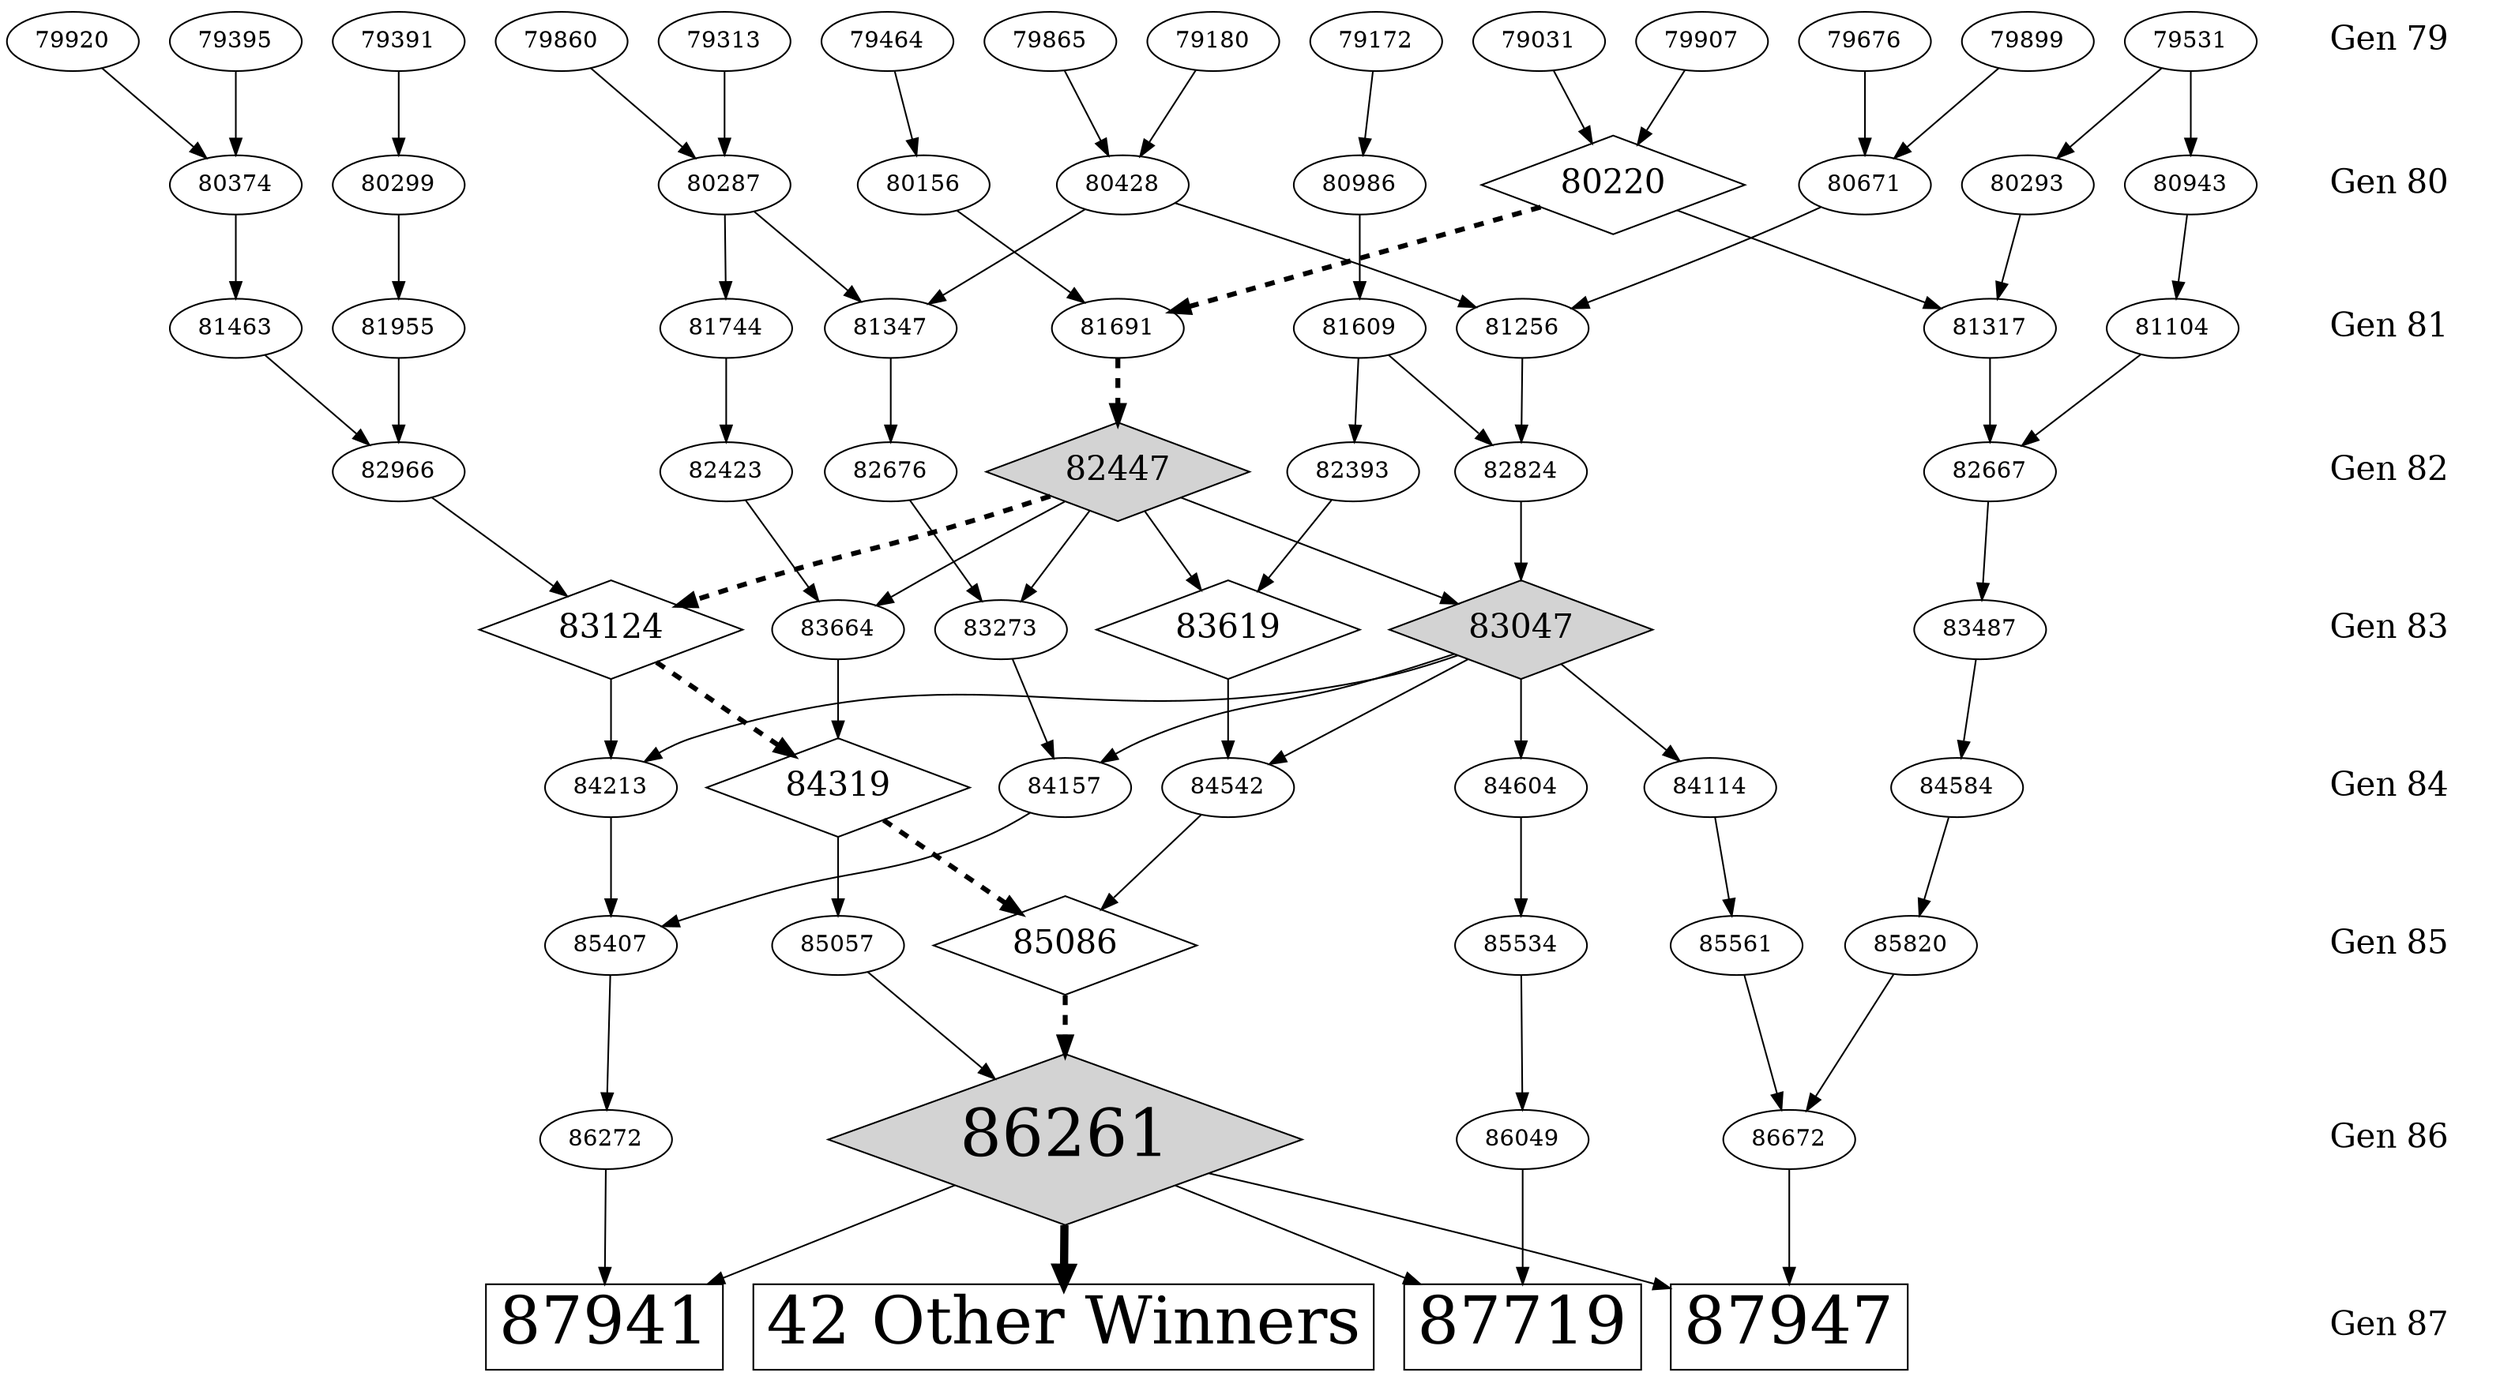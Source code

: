 digraph G {
	79031 -> 80220;
	79172 -> 80986;
	79180 -> 80428;
	79313 -> 80287;
	79391 -> 80299;
	79395 -> 80374;
	79464 -> 80156;
	79531 -> 80943;
	79531 -> 80293;
	79676 -> 80671;
	79860 -> 80287;
	79865 -> 80428;
	79899 -> 80671;
	79907 -> 80220;
	79920 -> 80374;
	80156 -> 81691;
	80220 -> 81691 [penwidth=3, style=dashed];
	80220 [shape=diamond, fontsize=20]
	80220 -> 81317;
	80287 -> 81347;
	80287 -> 81744;
	80293 -> 81317;
	80299 -> 81955;
	80374 -> 81463;
	80428 -> 81347;
	80428 -> 81256;
	80671 -> 81256;
	80943 -> 81104;
	80986 -> 81609;
	81104 -> 82667;
	81256 -> 82824;
	81317 -> 82667;
	81347 -> 82676;
	81463 -> 82966;
	81609 -> 82824;
	81609 -> 82393;
	82447 [shape=diamond, style=filled, fillcolor="lightgrey", fontsize=20]
	81691 -> 82447 [penwidth=3, style=dashed];
	81744 -> 82423;
	81955 -> 82966;
	82393 -> 83619;
	82423 -> 83664;
	82447 -> 83664;
	82447 -> 83619;
	82447 -> 83273;
	82447 -> 83124 [penwidth=3, style=dashed];
	82447 -> 83047;
	82667 -> 83487;
	82676 -> 83273;
	82824 -> 83047;
	82966 -> 83124;
	83047 [shape=diamond, style=filled, fillcolor="lightgrey", fontsize=20]
	83047 -> 84604;
	83047 -> 84542;
	83047 -> 84114;
	83047 -> 84157;
	83047 -> 84213;
	83124 -> 84319 [penwidth=3, style=dashed];
	83124 [shape=diamond, fontsize=20]
	83124 -> 84213;
	83273 -> 84157;
	83487 -> 84584;
	83619 [shape=diamond, fontsize=20]
	83619 -> 84542;
	83664 -> 84319;
	84114 -> 85561;
	84157 -> 85407;
	84213 -> 85407;
	84319 -> 85057;
	84319 [shape=diamond, fontsize=20]
	84319 -> 85086 [penwidth=3, style=dashed];
	84542 -> 85086;
	84584 -> 85820;
	84604 -> 85534;
	85057 -> 86261;
	85086 [shape=diamond, fontsize=20]
	85086 -> 86261 [penwidth=3, style=dashed];
	85407 -> 86272;
	85534 -> 86049;
	85561 -> 86672;
	85820 -> 86672;
	87719 [shape=rectangle, fontsize=40]
	87941 [shape=rectangle, fontsize=40]
	87947 [shape=rectangle, fontsize=40]
	86049 -> 87719;
	86272 -> 87941;
	86672 -> 87947;

	"42 Other Winners" [shape=rectangle, fontsize=40]
	86261 [shape=diamond, style=filled, fillcolor="lightgrey", fontsize=40]
	86261 -> "42 Other Winners" [penwidth=5];
	86261 -> 87719;
	86261 -> 87941;
	86261 -> 87947;

	node [penwidth=0, fontsize=20]
	"Gen 79" -> "Gen 80" -> "Gen 81" -> "Gen 82" -> "Gen 83" -> "Gen 84" -> "Gen 85" -> "Gen 86" -> "Gen 87" [style=invis];
	{ rank=same; "Gen 79", 79031 }
	{ rank=same; "Gen 80", 80428 }
	{ rank=same; "Gen 81", 81256 }
	{ rank=same; "Gen 82", 82824 }
	{ rank=same; "Gen 83", 83047 }
	{ rank=same; "Gen 84", 84157 }
	{ rank=same; "Gen 85", 85407 }
	{ rank=same; "Gen 86", 86049 }
	{ rank=same; "Gen 87", 87947 }
}
